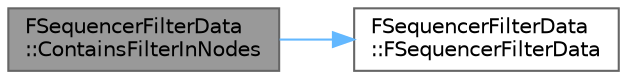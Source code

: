 digraph "FSequencerFilterData::ContainsFilterInNodes"
{
 // INTERACTIVE_SVG=YES
 // LATEX_PDF_SIZE
  bgcolor="transparent";
  edge [fontname=Helvetica,fontsize=10,labelfontname=Helvetica,labelfontsize=10];
  node [fontname=Helvetica,fontsize=10,shape=box,height=0.2,width=0.4];
  rankdir="LR";
  Node1 [id="Node000001",label="FSequencerFilterData\l::ContainsFilterInNodes",height=0.2,width=0.4,color="gray40", fillcolor="grey60", style="filled", fontcolor="black",tooltip=" "];
  Node1 -> Node2 [id="edge1_Node000001_Node000002",color="steelblue1",style="solid",tooltip=" "];
  Node2 [id="Node000002",label="FSequencerFilterData\l::FSequencerFilterData",height=0.2,width=0.4,color="grey40", fillcolor="white", style="filled",URL="$dc/dd4/structFSequencerFilterData.html#a5ebf8e96be98505df387f6b91929b150",tooltip=" "];
}
